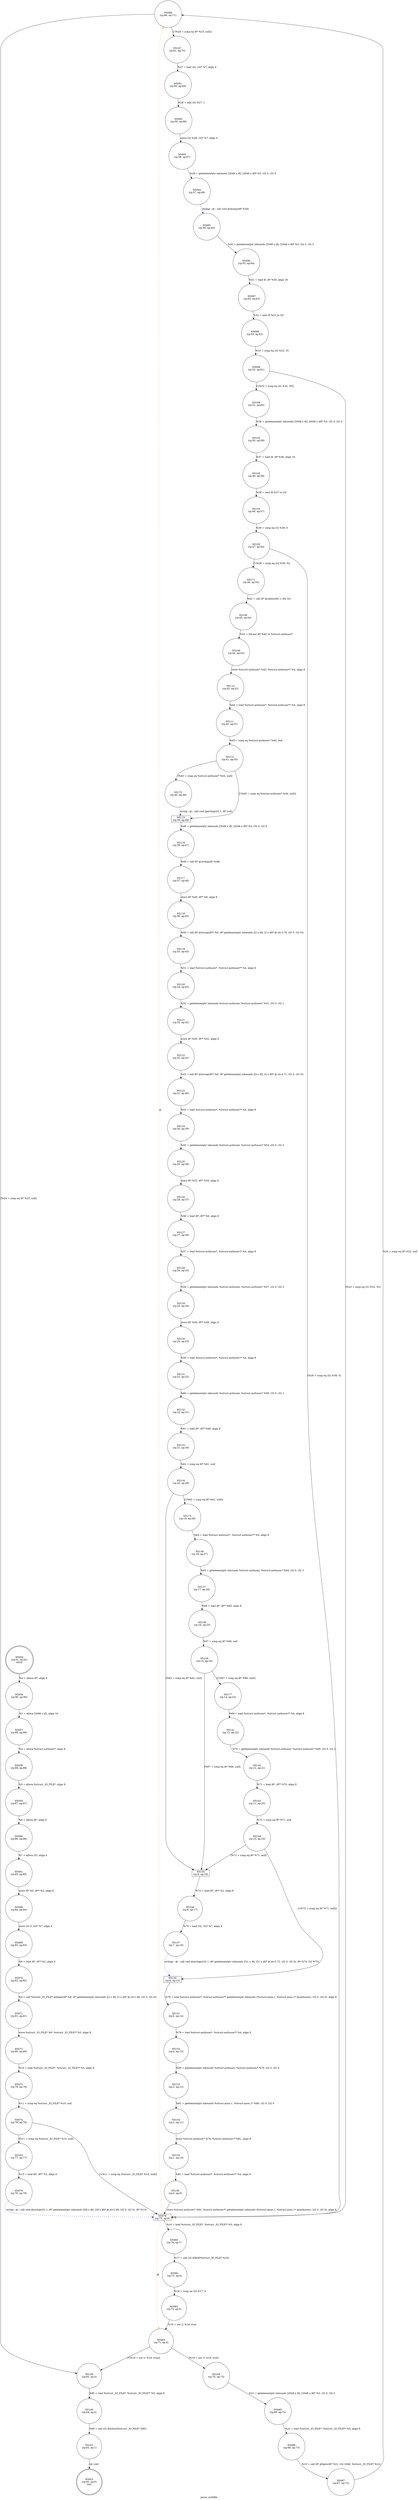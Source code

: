 digraph parse_authfile {
label="parse_authfile"
5053 [label="N5053\n(rp:62, ep:0)\nexit", shape="doublecircle"]
5054 [label="N5054\n(rp:91, ep:91)\nentry", shape="doublecircle"]
5054 -> 5056 [label="%2 = alloca i8*, align 8"]
5056 [label="N5056\n(rp:90, ep:90)", shape="circle"]
5056 -> 5057 [label="%3 = alloca [2048 x i8], align 16"]
5057 [label="N5057\n(rp:89, ep:89)", shape="circle"]
5057 -> 5058 [label="%4 = alloca %struct.authuser*, align 8"]
5058 [label="N5058\n(rp:88, ep:88)", shape="circle"]
5058 -> 5059 [label="%5 = alloca %struct._IO_FILE*, align 8"]
5059 [label="N5059\n(rp:87, ep:87)", shape="circle"]
5059 -> 5060 [label="%6 = alloca i8*, align 8"]
5060 [label="N5060\n(rp:86, ep:86)", shape="circle"]
5060 -> 5061 [label="%7 = alloca i32, align 4"]
5061 [label="N5061\n(rp:85, ep:85)", shape="circle"]
5061 -> 5068 [label="store i8* %0, i8** %2, align 8"]
5068 [label="N5068\n(rp:84, ep:84)", shape="circle"]
5068 -> 5069 [label="store i32 0, i32* %7, align 4"]
5069 [label="N5069\n(rp:83, ep:83)", shape="circle"]
5069 -> 5070 [label="%8 = load i8*, i8** %2, align 8"]
5070 [label="N5070\n(rp:82, ep:82)", shape="circle"]
5070 -> 5071 [label="%9 = call %struct._IO_FILE* @fopen(i8* %8, i8* getelementptr inbounds ([2 x i8], [2 x i8]* @.str.1.68, i32 0, i32 0))"]
5071 [label="N5071\n(rp:81, ep:81)", shape="circle"]
5071 -> 5072 [label="store %struct._IO_FILE* %9, %struct._IO_FILE** %5, align 8"]
5072 [label="N5072\n(rp:80, ep:80)", shape="circle"]
5072 -> 5073 [label="%10 = load %struct._IO_FILE*, %struct._IO_FILE** %5, align 8"]
5073 [label="N5073\n(rp:79, ep:79)", shape="circle"]
5073 -> 5074 [label="%11 = icmp eq %struct._IO_FILE* %10, null"]
5074 [label="N5074\n(rp:78, ep:78)", shape="circle"]
5074 -> 5162 [label="[%11 = icmp eq %struct._IO_FILE* %10, null]"]
5074 -> 5079 [label="[!(%11 = icmp eq %struct._IO_FILE* %10, null)]"]
5076 [label="N5076\n(rp:76, ep:76)", shape="circle"]
5076 -> 5079 [label="errlog --@-- call void @errlog(i32 1, i8* getelementptr inbounds ([28 x i8], [28 x i8]* @.str.2.69, i32 0, i32 0), i8* %13)", style="dashed", color="blue"]
5079 [label="N5079\n(rp:75, ep:8)", shape="box"]
5079 -> 5080 [label="%16 = load %struct._IO_FILE*, %struct._IO_FILE** %5, align 8"]
5079 -> 5079 [label="@", style="dashed", color="orange"]
5079 -> 5088 [label="@", style="dashed", color="orange"]
5079 -> 5083 [label="@", style="dashed", color="orange"]
5080 [label="N5080\n(rp:74, ep:7)", shape="circle"]
5080 -> 5081 [label="%17 = call i32 @feof(%struct._IO_FILE* %16)"]
5081 [label="N5081\n(rp:73, ep:6)", shape="circle"]
5081 -> 5082 [label="%18 = icmp ne i32 %17, 0"]
5082 [label="N5082\n(rp:72, ep:5)", shape="circle"]
5082 -> 5083 [label="%19 = xor i1 %18, true"]
5083 [label="N5083\n(rp:71, ep:4)", shape="circle"]
5083 -> 5164 [label="[%19 = xor i1 %18, true]"]
5083 -> 5159 [label="[!(%19 = xor i1 %18, true)]"]
5085 [label="N5085\n(rp:69, ep:74)", shape="circle"]
5085 -> 5086 [label="%22 = load %struct._IO_FILE*, %struct._IO_FILE** %5, align 8"]
5086 [label="N5086\n(rp:68, ep:73)", shape="circle"]
5086 -> 5087 [label="%23 = call i8* @fgets(i8* %21, i32 2048, %struct._IO_FILE* %22)"]
5087 [label="N5087\n(rp:67, ep:72)", shape="circle"]
5087 -> 5088 [label="%24 = icmp eq i8* %23, null"]
5088 [label="N5088\n(rp:66, ep:71)", shape="circle"]
5088 -> 5167 [label="[!(%24 = icmp eq i8* %23, null)]"]
5088 -> 5159 [label="[%24 = icmp eq i8* %23, null]"]
5091 [label="N5091\n(rp:60, ep:69)", shape="circle"]
5091 -> 5092 [label="%28 = add i32 %27, 1"]
5092 [label="N5092\n(rp:59, ep:68)", shape="circle"]
5092 -> 5093 [label="store i32 %28, i32* %7, align 4"]
5093 [label="N5093\n(rp:58, ep:67)", shape="circle"]
5093 -> 5094 [label="%29 = getelementptr inbounds [2048 x i8], [2048 x i8]* %3, i32 0, i32 0"]
5094 [label="N5094\n(rp:57, ep:66)", shape="circle"]
5094 -> 5095 [label="chomp --@-- call void @chomp(i8* %29)", style="dashed", color="blue"]
5095 [label="N5095\n(rp:56, ep:65)", shape="circle"]
5095 -> 5096 [label="%30 = getelementptr inbounds [2048 x i8], [2048 x i8]* %3, i32 0, i32 0"]
5096 [label="N5096\n(rp:55, ep:64)", shape="circle"]
5096 -> 5097 [label="%31 = load i8, i8* %30, align 16"]
5097 [label="N5097\n(rp:54, ep:63)", shape="circle"]
5097 -> 5098 [label="%32 = sext i8 %31 to i32"]
5098 [label="N5098\n(rp:53, ep:62)", shape="circle"]
5098 -> 5099 [label="%33 = icmp eq i32 %32, 35"]
5099 [label="N5099\n(rp:52, ep:61)", shape="circle"]
5099 -> 5169 [label="[!(%33 = icmp eq i32 %32, 35)]"]
5099 -> 5079 [label="[%33 = icmp eq i32 %32, 35]"]
5102 [label="N5102\n(rp:50, ep:59)", shape="circle"]
5102 -> 5103 [label="%37 = load i8, i8* %36, align 16"]
5103 [label="N5103\n(rp:49, ep:58)", shape="circle"]
5103 -> 5104 [label="%38 = sext i8 %37 to i32"]
5104 [label="N5104\n(rp:48, ep:57)", shape="circle"]
5104 -> 5105 [label="%39 = icmp eq i32 %38, 0"]
5105 [label="N5105\n(rp:47, ep:56)", shape="circle"]
5105 -> 5171 [label="[!(%39 = icmp eq i32 %38, 0)]"]
5105 -> 5079 [label="[%39 = icmp eq i32 %38, 0]"]
5108 [label="N5108\n(rp:45, ep:54)", shape="circle"]
5108 -> 5109 [label="%43 = bitcast i8* %42 to %struct.authuser*"]
5109 [label="N5109\n(rp:44, ep:53)", shape="circle"]
5109 -> 5110 [label="store %struct.authuser* %43, %struct.authuser** %4, align 8"]
5110 [label="N5110\n(rp:43, ep:52)", shape="circle"]
5110 -> 5111 [label="%44 = load %struct.authuser*, %struct.authuser** %4, align 8"]
5111 [label="N5111\n(rp:42, ep:51)", shape="circle"]
5111 -> 5112 [label="%45 = icmp eq %struct.authuser* %44, null"]
5112 [label="N5112\n(rp:41, ep:50)", shape="circle"]
5112 -> 5172 [label="[%45 = icmp eq %struct.authuser* %44, null]"]
5112 -> 5115 [label="[!(%45 = icmp eq %struct.authuser* %44, null)]"]
5115 [label="N5115\n(rp:39, ep:48)", shape="box"]
5115 -> 5116 [label="%48 = getelementptr inbounds [2048 x i8], [2048 x i8]* %3, i32 0, i32 0"]
5116 [label="N5116\n(rp:38, ep:47)", shape="circle"]
5116 -> 5117 [label="%49 = call i8* @strdup(i8* %48)"]
5117 [label="N5117\n(rp:37, ep:46)", shape="circle"]
5117 -> 5118 [label="store i8* %49, i8** %6, align 8"]
5118 [label="N5118\n(rp:36, ep:45)", shape="circle"]
5118 -> 5119 [label="%50 = call i8* @strsep(i8** %6, i8* getelementptr inbounds ([2 x i8], [2 x i8]* @.str.3.70, i32 0, i32 0))"]
5119 [label="N5119\n(rp:35, ep:44)", shape="circle"]
5119 -> 5120 [label="%51 = load %struct.authuser*, %struct.authuser** %4, align 8"]
5120 [label="N5120\n(rp:34, ep:43)", shape="circle"]
5120 -> 5121 [label="%52 = getelementptr inbounds %struct.authuser, %struct.authuser* %51, i32 0, i32 1"]
5121 [label="N5121\n(rp:33, ep:42)", shape="circle"]
5121 -> 5122 [label="store i8* %50, i8** %52, align 8"]
5122 [label="N5122\n(rp:32, ep:41)", shape="circle"]
5122 -> 5123 [label="%53 = call i8* @strsep(i8** %6, i8* getelementptr inbounds ([4 x i8], [4 x i8]* @.str.4.71, i32 0, i32 0))"]
5123 [label="N5123\n(rp:31, ep:40)", shape="circle"]
5123 -> 5124 [label="%54 = load %struct.authuser*, %struct.authuser** %4, align 8"]
5124 [label="N5124\n(rp:30, ep:39)", shape="circle"]
5124 -> 5125 [label="%55 = getelementptr inbounds %struct.authuser, %struct.authuser* %54, i32 0, i32 3"]
5125 [label="N5125\n(rp:29, ep:38)", shape="circle"]
5125 -> 5126 [label="store i8* %53, i8** %55, align 8"]
5126 [label="N5126\n(rp:28, ep:37)", shape="circle"]
5126 -> 5127 [label="%56 = load i8*, i8** %6, align 8"]
5127 [label="N5127\n(rp:27, ep:36)", shape="circle"]
5127 -> 5128 [label="%57 = load %struct.authuser*, %struct.authuser** %4, align 8"]
5128 [label="N5128\n(rp:26, ep:35)", shape="circle"]
5128 -> 5129 [label="%58 = getelementptr inbounds %struct.authuser, %struct.authuser* %57, i32 0, i32 2"]
5129 [label="N5129\n(rp:25, ep:34)", shape="circle"]
5129 -> 5130 [label="store i8* %56, i8** %58, align 8"]
5130 [label="N5130\n(rp:24, ep:33)", shape="circle"]
5130 -> 5131 [label="%59 = load %struct.authuser*, %struct.authuser** %4, align 8"]
5131 [label="N5131\n(rp:23, ep:32)", shape="circle"]
5131 -> 5132 [label="%60 = getelementptr inbounds %struct.authuser, %struct.authuser* %59, i32 0, i32 1"]
5132 [label="N5132\n(rp:22, ep:31)", shape="circle"]
5132 -> 5133 [label="%61 = load i8*, i8** %60, align 8"]
5133 [label="N5133\n(rp:21, ep:30)", shape="circle"]
5133 -> 5134 [label="%62 = icmp eq i8* %61, null"]
5134 [label="N5134\n(rp:20, ep:29)", shape="circle"]
5134 -> 5175 [label="[!(%62 = icmp eq i8* %61, null)]"]
5134 -> 5145 [label="[%62 = icmp eq i8* %61, null]"]
5136 [label="N5136\n(rp:18, ep:27)", shape="circle"]
5136 -> 5137 [label="%65 = getelementptr inbounds %struct.authuser, %struct.authuser* %64, i32 0, i32 3"]
5137 [label="N5137\n(rp:17, ep:26)", shape="circle"]
5137 -> 5138 [label="%66 = load i8*, i8** %65, align 8"]
5138 [label="N5138\n(rp:16, ep:25)", shape="circle"]
5138 -> 5139 [label="%67 = icmp eq i8* %66, null"]
5139 [label="N5139\n(rp:15, ep:24)", shape="circle"]
5139 -> 5177 [label="[!(%67 = icmp eq i8* %66, null)]"]
5139 -> 5145 [label="[%67 = icmp eq i8* %66, null]"]
5141 [label="N5141\n(rp:13, ep:22)", shape="circle"]
5141 -> 5142 [label="%70 = getelementptr inbounds %struct.authuser, %struct.authuser* %69, i32 0, i32 2"]
5142 [label="N5142\n(rp:12, ep:21)", shape="circle"]
5142 -> 5143 [label="%71 = load i8*, i8** %70, align 8"]
5143 [label="N5143\n(rp:11, ep:20)", shape="circle"]
5143 -> 5144 [label="%72 = icmp eq i8* %71, null"]
5144 [label="N5144\n(rp:10, ep:19)", shape="circle"]
5144 -> 5145 [label="[%72 = icmp eq i8* %71, null]"]
5144 -> 5150 [label="[!(%72 = icmp eq i8* %71, null)]"]
5145 [label="N5145\n(rp:9, ep:18)", shape="box"]
5145 -> 5146 [label="%74 = load i8*, i8** %2, align 8"]
5146 [label="N5146\n(rp:8, ep:17)", shape="circle"]
5146 -> 5147 [label="%75 = load i32, i32* %7, align 4"]
5147 [label="N5147\n(rp:7, ep:16)", shape="circle"]
5147 -> 5150 [label="errlogx --@-- call void @errlogx(i32 1, i8* getelementptr inbounds ([31 x i8], [31 x i8]* @.str.5.72, i32 0, i32 0), i8* %74, i32 %75)", style="dashed", color="blue"]
5150 [label="N5150\n(rp:6, ep:15)", shape="box"]
5150 -> 5151 [label="%78 = load %struct.authuser*, %struct.authuser** getelementptr inbounds (%struct.anon.1, %struct.anon.1* @authusers, i32 0, i32 0), align 8"]
5151 [label="N5151\n(rp:5, ep:14)", shape="circle"]
5151 -> 5152 [label="%79 = load %struct.authuser*, %struct.authuser** %4, align 8"]
5152 [label="N5152\n(rp:4, ep:13)", shape="circle"]
5152 -> 5153 [label="%80 = getelementptr inbounds %struct.authuser, %struct.authuser* %79, i32 0, i32 0"]
5153 [label="N5153\n(rp:3, ep:12)", shape="circle"]
5153 -> 5154 [label="%81 = getelementptr inbounds %struct.anon.1, %struct.anon.1* %80, i32 0, i32 0"]
5154 [label="N5154\n(rp:2, ep:11)", shape="circle"]
5154 -> 5155 [label="store %struct.authuser* %78, %struct.authuser** %81, align 8"]
5155 [label="N5155\n(rp:1, ep:10)", shape="circle"]
5155 -> 5156 [label="%82 = load %struct.authuser*, %struct.authuser** %4, align 8"]
5156 [label="N5156\n(rp:0, ep:9)", shape="circle"]
5156 -> 5079 [label="store %struct.authuser* %82, %struct.authuser** getelementptr inbounds (%struct.anon.1, %struct.anon.1* @authusers, i32 0, i32 0), align 8"]
5159 [label="N5159\n(rp:65, ep:3)", shape="circle"]
5159 -> 5160 [label="%85 = load %struct._IO_FILE*, %struct._IO_FILE** %5, align 8"]
5160 [label="N5160\n(rp:64, ep:2)", shape="circle"]
5160 -> 5161 [label="%86 = call i32 @fclose(%struct._IO_FILE* %85)"]
5161 [label="N5161\n(rp:63, ep:1)", shape="circle"]
5161 -> 5053 [label="ret void"]
5162 [label="N5162\n(rp:77, ep:77)", shape="circle"]
5162 -> 5076 [label="%13 = load i8*, i8** %2, align 8"]
5164 [label="N5164\n(rp:70, ep:75)", shape="circle"]
5164 -> 5085 [label="%21 = getelementptr inbounds [2048 x i8], [2048 x i8]* %3, i32 0, i32 0"]
5167 [label="N5167\n(rp:61, ep:70)", shape="circle"]
5167 -> 5091 [label="%27 = load i32, i32* %7, align 4"]
5169 [label="N5169\n(rp:51, ep:60)", shape="circle"]
5169 -> 5102 [label="%36 = getelementptr inbounds [2048 x i8], [2048 x i8]* %3, i32 0, i32 0"]
5171 [label="N5171\n(rp:46, ep:55)", shape="circle"]
5171 -> 5108 [label="%42 = call i8* @calloc(i64 1, i64 32)"]
5172 [label="N5172\n(rp:40, ep:49)", shape="circle"]
5172 -> 5115 [label="errlog --@-- call void @errlog(i32 1, i8* null)", style="dashed", color="blue"]
5175 [label="N5175\n(rp:19, ep:28)", shape="circle"]
5175 -> 5136 [label="%64 = load %struct.authuser*, %struct.authuser** %4, align 8"]
5177 [label="N5177\n(rp:14, ep:23)", shape="circle"]
5177 -> 5141 [label="%69 = load %struct.authuser*, %struct.authuser** %4, align 8"]
}
